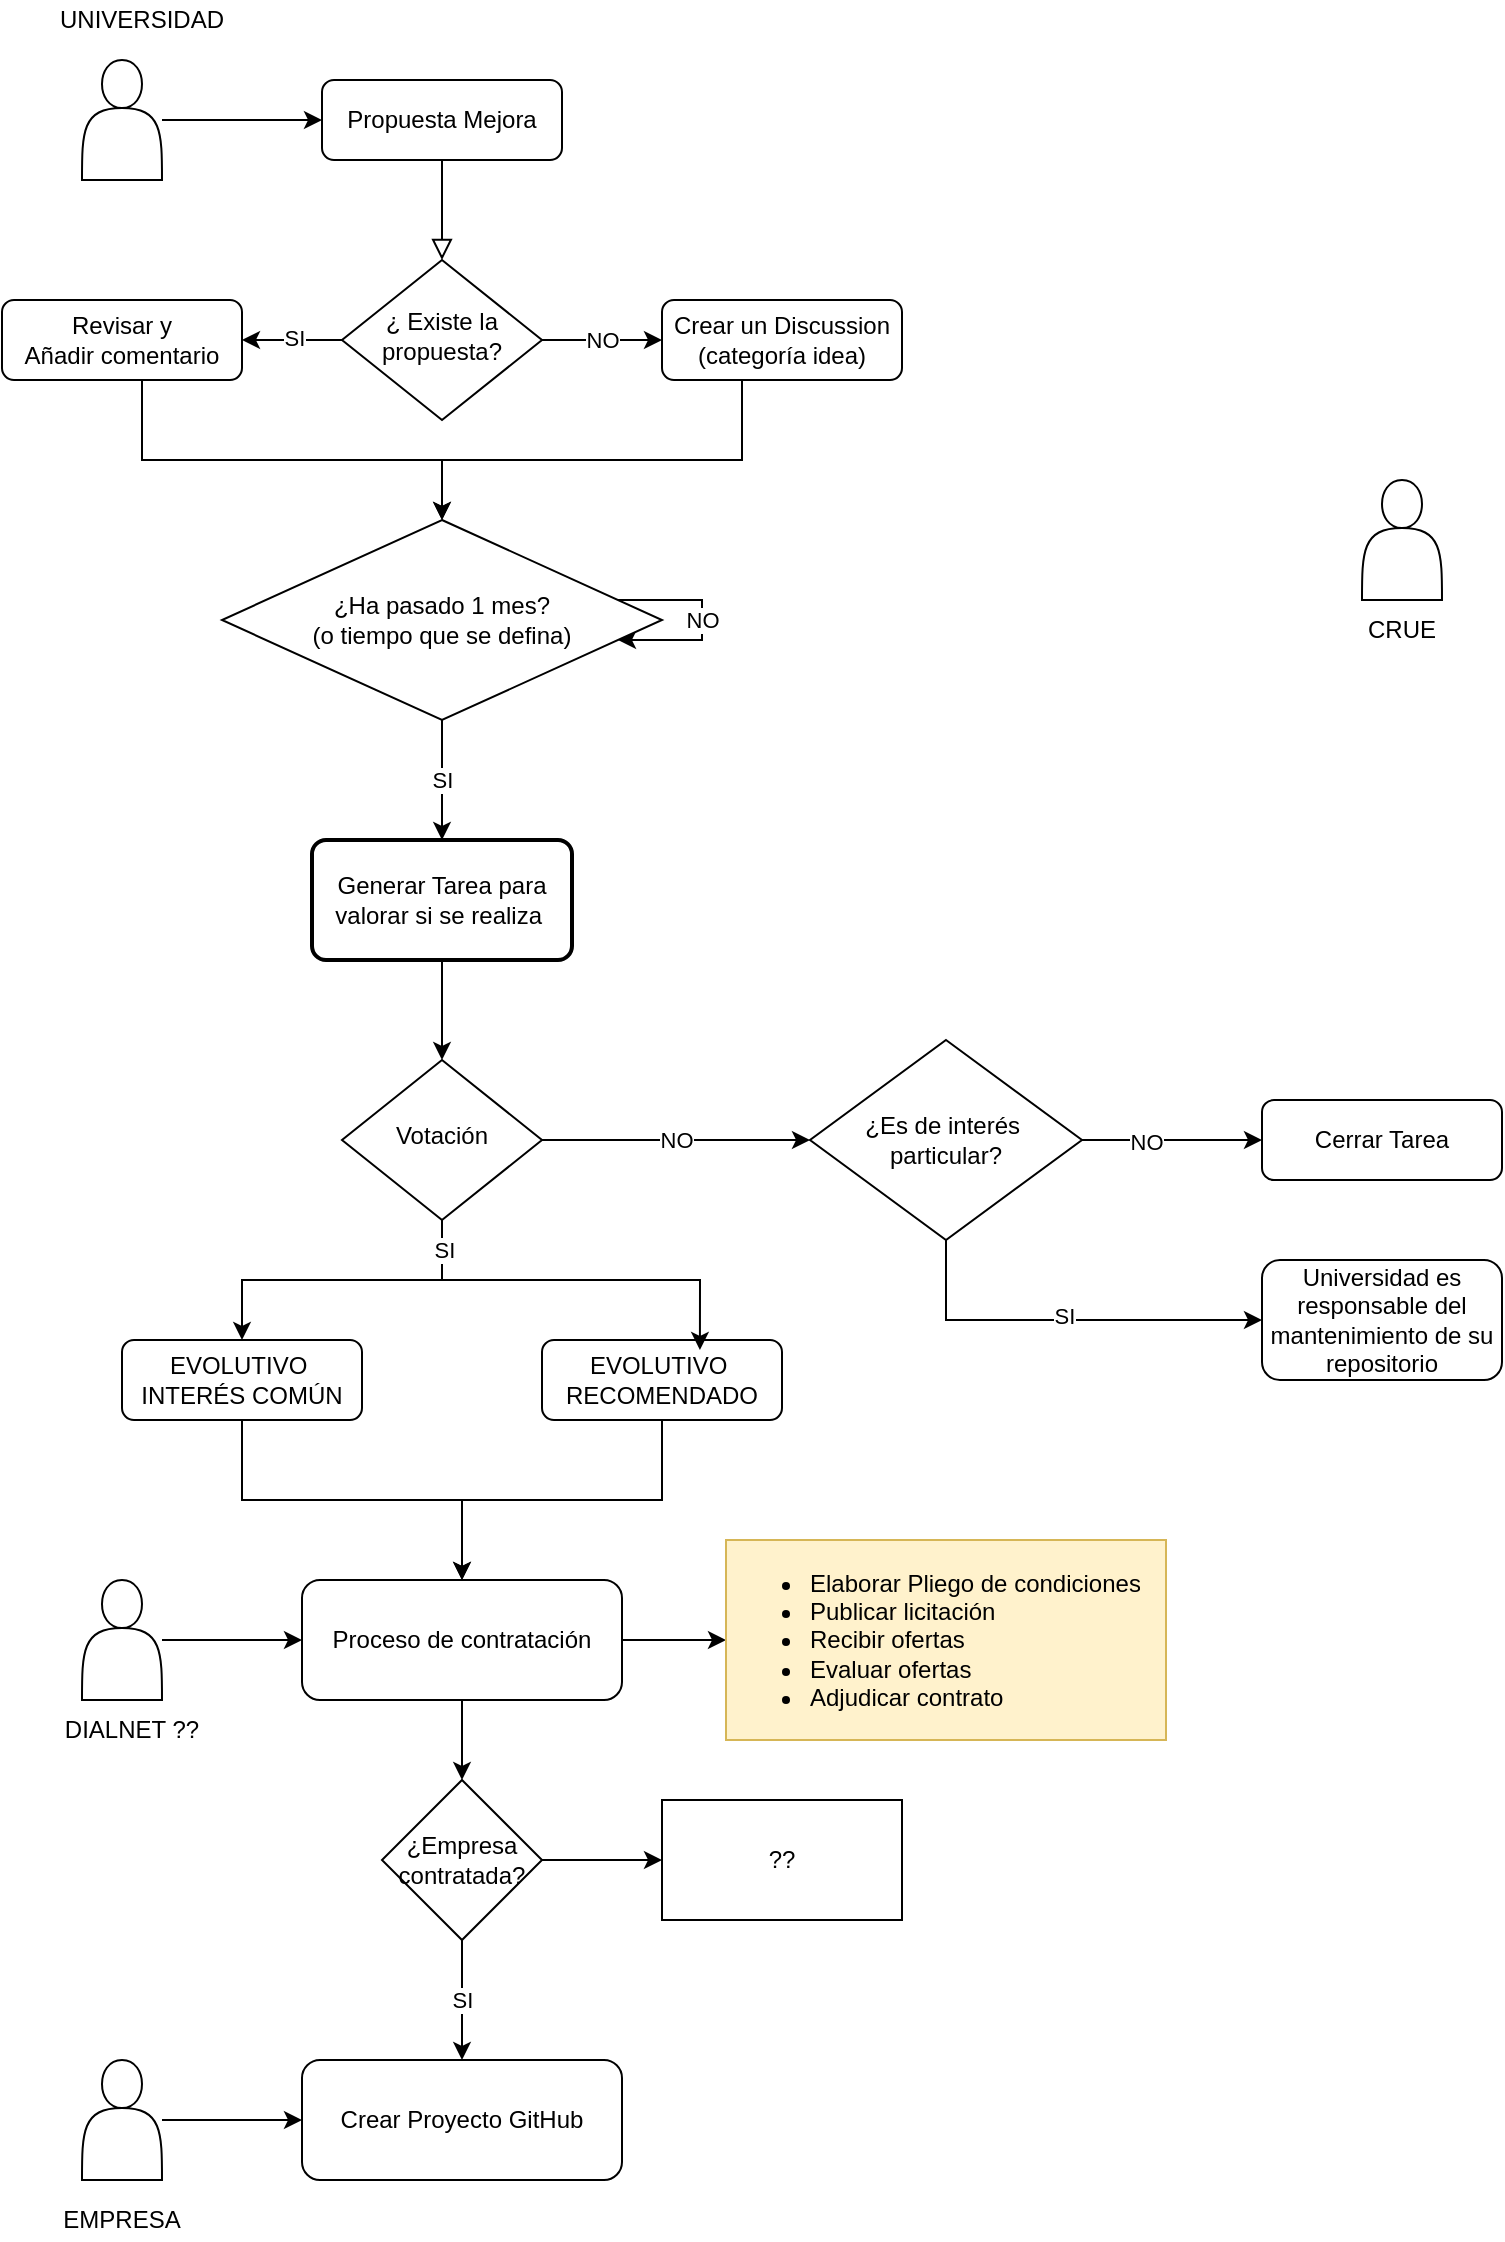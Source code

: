 <mxfile version="24.7.17">
  <diagram id="C5RBs43oDa-KdzZeNtuy" name="Page-1">
    <mxGraphModel dx="1434" dy="940" grid="1" gridSize="10" guides="1" tooltips="1" connect="1" arrows="1" fold="1" page="1" pageScale="1" pageWidth="827" pageHeight="1169" math="0" shadow="0">
      <root>
        <mxCell id="WIyWlLk6GJQsqaUBKTNV-0" />
        <mxCell id="WIyWlLk6GJQsqaUBKTNV-1" parent="WIyWlLk6GJQsqaUBKTNV-0" />
        <mxCell id="WIyWlLk6GJQsqaUBKTNV-2" value="" style="rounded=0;html=1;jettySize=auto;orthogonalLoop=1;fontSize=11;endArrow=block;endFill=0;endSize=8;strokeWidth=1;shadow=0;labelBackgroundColor=none;edgeStyle=orthogonalEdgeStyle;" parent="WIyWlLk6GJQsqaUBKTNV-1" source="WIyWlLk6GJQsqaUBKTNV-3" target="WIyWlLk6GJQsqaUBKTNV-6" edge="1">
          <mxGeometry relative="1" as="geometry" />
        </mxCell>
        <mxCell id="WIyWlLk6GJQsqaUBKTNV-3" value="Propuesta Mejora" style="rounded=1;whiteSpace=wrap;html=1;fontSize=12;glass=0;strokeWidth=1;shadow=0;" parent="WIyWlLk6GJQsqaUBKTNV-1" vertex="1">
          <mxGeometry x="170" y="80" width="120" height="40" as="geometry" />
        </mxCell>
        <mxCell id="33UTWkigAqrjBSKpSig2-37" value="NO" style="edgeStyle=orthogonalEdgeStyle;rounded=0;orthogonalLoop=1;jettySize=auto;html=1;" edge="1" parent="WIyWlLk6GJQsqaUBKTNV-1" source="WIyWlLk6GJQsqaUBKTNV-6" target="WIyWlLk6GJQsqaUBKTNV-7">
          <mxGeometry relative="1" as="geometry" />
        </mxCell>
        <mxCell id="33UTWkigAqrjBSKpSig2-40" value="" style="edgeStyle=orthogonalEdgeStyle;rounded=0;orthogonalLoop=1;jettySize=auto;html=1;" edge="1" parent="WIyWlLk6GJQsqaUBKTNV-1" source="WIyWlLk6GJQsqaUBKTNV-6" target="33UTWkigAqrjBSKpSig2-3">
          <mxGeometry relative="1" as="geometry" />
        </mxCell>
        <mxCell id="33UTWkigAqrjBSKpSig2-41" value="SI" style="edgeLabel;html=1;align=center;verticalAlign=middle;resizable=0;points=[];" vertex="1" connectable="0" parent="33UTWkigAqrjBSKpSig2-40">
          <mxGeometry x="-0.05" y="-1" relative="1" as="geometry">
            <mxPoint as="offset" />
          </mxGeometry>
        </mxCell>
        <mxCell id="WIyWlLk6GJQsqaUBKTNV-6" value="¿ Existe la propuesta?" style="rhombus;whiteSpace=wrap;html=1;shadow=0;fontFamily=Helvetica;fontSize=12;align=center;strokeWidth=1;spacing=6;spacingTop=-4;" parent="WIyWlLk6GJQsqaUBKTNV-1" vertex="1">
          <mxGeometry x="180" y="170" width="100" height="80" as="geometry" />
        </mxCell>
        <mxCell id="WIyWlLk6GJQsqaUBKTNV-7" value="Crear un Discussion&lt;div&gt;(categoría idea)&lt;/div&gt;" style="rounded=1;whiteSpace=wrap;html=1;fontSize=12;glass=0;strokeWidth=1;shadow=0;" parent="WIyWlLk6GJQsqaUBKTNV-1" vertex="1">
          <mxGeometry x="340" y="190" width="120" height="40" as="geometry" />
        </mxCell>
        <mxCell id="33UTWkigAqrjBSKpSig2-35" value="NO" style="edgeStyle=orthogonalEdgeStyle;rounded=0;orthogonalLoop=1;jettySize=auto;html=1;" edge="1" parent="WIyWlLk6GJQsqaUBKTNV-1" source="WIyWlLk6GJQsqaUBKTNV-10" target="33UTWkigAqrjBSKpSig2-47">
          <mxGeometry relative="1" as="geometry">
            <mxPoint x="360" y="610" as="targetPoint" />
          </mxGeometry>
        </mxCell>
        <mxCell id="33UTWkigAqrjBSKpSig2-44" style="edgeStyle=orthogonalEdgeStyle;rounded=0;orthogonalLoop=1;jettySize=auto;html=1;exitX=0.5;exitY=1;exitDx=0;exitDy=0;entryX=0.5;entryY=0;entryDx=0;entryDy=0;" edge="1" parent="WIyWlLk6GJQsqaUBKTNV-1" source="WIyWlLk6GJQsqaUBKTNV-10" target="WIyWlLk6GJQsqaUBKTNV-11">
          <mxGeometry relative="1" as="geometry" />
        </mxCell>
        <mxCell id="WIyWlLk6GJQsqaUBKTNV-10" value="Votación" style="rhombus;whiteSpace=wrap;html=1;shadow=0;fontFamily=Helvetica;fontSize=12;align=center;strokeWidth=1;spacing=6;spacingTop=-4;" parent="WIyWlLk6GJQsqaUBKTNV-1" vertex="1">
          <mxGeometry x="180" y="570" width="100" height="80" as="geometry" />
        </mxCell>
        <mxCell id="33UTWkigAqrjBSKpSig2-61" style="edgeStyle=orthogonalEdgeStyle;rounded=0;orthogonalLoop=1;jettySize=auto;html=1;entryX=0.5;entryY=0;entryDx=0;entryDy=0;" edge="1" parent="WIyWlLk6GJQsqaUBKTNV-1" source="WIyWlLk6GJQsqaUBKTNV-11" target="33UTWkigAqrjBSKpSig2-60">
          <mxGeometry relative="1" as="geometry" />
        </mxCell>
        <mxCell id="WIyWlLk6GJQsqaUBKTNV-11" value="EVOLUTIVO&amp;nbsp;&lt;div&gt;INTERÉS COMÚN&lt;/div&gt;" style="rounded=1;whiteSpace=wrap;html=1;fontSize=12;glass=0;strokeWidth=1;shadow=0;" parent="WIyWlLk6GJQsqaUBKTNV-1" vertex="1">
          <mxGeometry x="70" y="710" width="120" height="40" as="geometry" />
        </mxCell>
        <mxCell id="WIyWlLk6GJQsqaUBKTNV-12" value="Cerrar Tarea" style="rounded=1;whiteSpace=wrap;html=1;fontSize=12;glass=0;strokeWidth=1;shadow=0;" parent="WIyWlLk6GJQsqaUBKTNV-1" vertex="1">
          <mxGeometry x="640" y="590" width="120" height="40" as="geometry" />
        </mxCell>
        <mxCell id="33UTWkigAqrjBSKpSig2-1" style="edgeStyle=orthogonalEdgeStyle;rounded=0;orthogonalLoop=1;jettySize=auto;html=1;entryX=0;entryY=0.5;entryDx=0;entryDy=0;" edge="1" parent="WIyWlLk6GJQsqaUBKTNV-1" source="33UTWkigAqrjBSKpSig2-0" target="WIyWlLk6GJQsqaUBKTNV-3">
          <mxGeometry relative="1" as="geometry" />
        </mxCell>
        <mxCell id="33UTWkigAqrjBSKpSig2-0" value="" style="shape=actor;whiteSpace=wrap;html=1;" vertex="1" parent="WIyWlLk6GJQsqaUBKTNV-1">
          <mxGeometry x="50" y="70" width="40" height="60" as="geometry" />
        </mxCell>
        <UserObject label="UNIVERSIDAD" placeholders="1" name="Variable" id="33UTWkigAqrjBSKpSig2-2">
          <mxCell style="text;html=1;strokeColor=none;fillColor=none;align=center;verticalAlign=middle;whiteSpace=wrap;overflow=hidden;" vertex="1" parent="WIyWlLk6GJQsqaUBKTNV-1">
            <mxGeometry x="30" y="40" width="100" height="20" as="geometry" />
          </mxCell>
        </UserObject>
        <mxCell id="33UTWkigAqrjBSKpSig2-56" value="" style="edgeStyle=orthogonalEdgeStyle;rounded=0;orthogonalLoop=1;jettySize=auto;html=1;" edge="1" parent="WIyWlLk6GJQsqaUBKTNV-1" source="33UTWkigAqrjBSKpSig2-3" target="33UTWkigAqrjBSKpSig2-16">
          <mxGeometry relative="1" as="geometry">
            <mxPoint x="80" y="300" as="targetPoint" />
            <Array as="points">
              <mxPoint x="80" y="270" />
              <mxPoint x="230" y="270" />
            </Array>
          </mxGeometry>
        </mxCell>
        <mxCell id="33UTWkigAqrjBSKpSig2-3" value="Revisar y&lt;div&gt;Añadir comentario&lt;/div&gt;" style="rounded=1;whiteSpace=wrap;html=1;fontSize=12;glass=0;strokeWidth=1;shadow=0;" vertex="1" parent="WIyWlLk6GJQsqaUBKTNV-1">
          <mxGeometry x="10" y="190" width="120" height="40" as="geometry" />
        </mxCell>
        <mxCell id="33UTWkigAqrjBSKpSig2-14" style="edgeStyle=orthogonalEdgeStyle;rounded=0;orthogonalLoop=1;jettySize=auto;html=1;entryX=0.5;entryY=0;entryDx=0;entryDy=0;exitX=0.5;exitY=1;exitDx=0;exitDy=0;" edge="1" parent="WIyWlLk6GJQsqaUBKTNV-1" source="WIyWlLk6GJQsqaUBKTNV-7" target="33UTWkigAqrjBSKpSig2-16">
          <mxGeometry relative="1" as="geometry">
            <mxPoint x="280" y="335" as="targetPoint" />
            <Array as="points">
              <mxPoint x="380" y="230" />
              <mxPoint x="380" y="270" />
              <mxPoint x="230" y="270" />
            </Array>
          </mxGeometry>
        </mxCell>
        <mxCell id="33UTWkigAqrjBSKpSig2-29" value="NO" style="edgeStyle=orthogonalEdgeStyle;rounded=0;orthogonalLoop=1;jettySize=auto;html=1;elbow=vertical;" edge="1" parent="WIyWlLk6GJQsqaUBKTNV-1" source="33UTWkigAqrjBSKpSig2-16" target="33UTWkigAqrjBSKpSig2-16">
          <mxGeometry relative="1" as="geometry">
            <mxPoint x="410" y="350" as="targetPoint" />
          </mxGeometry>
        </mxCell>
        <mxCell id="33UTWkigAqrjBSKpSig2-36" value="SI" style="edgeStyle=orthogonalEdgeStyle;rounded=0;orthogonalLoop=1;jettySize=auto;html=1;" edge="1" parent="WIyWlLk6GJQsqaUBKTNV-1" source="33UTWkigAqrjBSKpSig2-16" target="33UTWkigAqrjBSKpSig2-23">
          <mxGeometry relative="1" as="geometry" />
        </mxCell>
        <mxCell id="33UTWkigAqrjBSKpSig2-16" value="¿Ha pasado 1 mes?&lt;div&gt;(o tiempo que se defina)&lt;/div&gt;" style="rhombus;whiteSpace=wrap;html=1;" vertex="1" parent="WIyWlLk6GJQsqaUBKTNV-1">
          <mxGeometry x="120" y="300" width="220" height="100" as="geometry" />
        </mxCell>
        <mxCell id="33UTWkigAqrjBSKpSig2-32" value="" style="edgeStyle=orthogonalEdgeStyle;rounded=0;orthogonalLoop=1;jettySize=auto;html=1;" edge="1" parent="WIyWlLk6GJQsqaUBKTNV-1" source="33UTWkigAqrjBSKpSig2-23" target="WIyWlLk6GJQsqaUBKTNV-10">
          <mxGeometry relative="1" as="geometry" />
        </mxCell>
        <mxCell id="33UTWkigAqrjBSKpSig2-23" value="Generar Tarea para valorar si se realiza&amp;nbsp;" style="rounded=1;whiteSpace=wrap;html=1;absoluteArcSize=1;arcSize=14;strokeWidth=2;" vertex="1" parent="WIyWlLk6GJQsqaUBKTNV-1">
          <mxGeometry x="165" y="460" width="130" height="60" as="geometry" />
        </mxCell>
        <mxCell id="33UTWkigAqrjBSKpSig2-62" style="edgeStyle=orthogonalEdgeStyle;rounded=0;orthogonalLoop=1;jettySize=auto;html=1;entryX=0.5;entryY=0;entryDx=0;entryDy=0;" edge="1" parent="WIyWlLk6GJQsqaUBKTNV-1" source="33UTWkigAqrjBSKpSig2-33" target="33UTWkigAqrjBSKpSig2-60">
          <mxGeometry relative="1" as="geometry" />
        </mxCell>
        <mxCell id="33UTWkigAqrjBSKpSig2-33" value="EVOLUTIVO&amp;nbsp;&lt;div&gt;RECOMENDADO&lt;/div&gt;" style="rounded=1;whiteSpace=wrap;html=1;fontSize=12;glass=0;strokeWidth=1;shadow=0;" vertex="1" parent="WIyWlLk6GJQsqaUBKTNV-1">
          <mxGeometry x="280" y="710" width="120" height="40" as="geometry" />
        </mxCell>
        <mxCell id="33UTWkigAqrjBSKpSig2-43" style="edgeStyle=orthogonalEdgeStyle;rounded=0;orthogonalLoop=1;jettySize=auto;html=1;exitX=0.5;exitY=1;exitDx=0;exitDy=0;entryX=0.658;entryY=0.125;entryDx=0;entryDy=0;entryPerimeter=0;" edge="1" parent="WIyWlLk6GJQsqaUBKTNV-1" source="WIyWlLk6GJQsqaUBKTNV-10" target="33UTWkigAqrjBSKpSig2-33">
          <mxGeometry relative="1" as="geometry" />
        </mxCell>
        <mxCell id="33UTWkigAqrjBSKpSig2-45" value="SI" style="edgeLabel;html=1;align=center;verticalAlign=middle;resizable=0;points=[];" vertex="1" connectable="0" parent="33UTWkigAqrjBSKpSig2-43">
          <mxGeometry x="-0.845" y="1" relative="1" as="geometry">
            <mxPoint as="offset" />
          </mxGeometry>
        </mxCell>
        <mxCell id="33UTWkigAqrjBSKpSig2-49" value="" style="edgeStyle=orthogonalEdgeStyle;rounded=0;orthogonalLoop=1;jettySize=auto;html=1;" edge="1" parent="WIyWlLk6GJQsqaUBKTNV-1" source="33UTWkigAqrjBSKpSig2-47" target="WIyWlLk6GJQsqaUBKTNV-12">
          <mxGeometry relative="1" as="geometry" />
        </mxCell>
        <mxCell id="33UTWkigAqrjBSKpSig2-54" value="NO" style="edgeLabel;html=1;align=center;verticalAlign=middle;resizable=0;points=[];" vertex="1" connectable="0" parent="33UTWkigAqrjBSKpSig2-49">
          <mxGeometry x="-0.289" y="-1" relative="1" as="geometry">
            <mxPoint as="offset" />
          </mxGeometry>
        </mxCell>
        <mxCell id="33UTWkigAqrjBSKpSig2-51" value="" style="edgeStyle=orthogonalEdgeStyle;rounded=0;orthogonalLoop=1;jettySize=auto;html=1;entryX=0;entryY=0.5;entryDx=0;entryDy=0;exitX=0.5;exitY=1;exitDx=0;exitDy=0;" edge="1" parent="WIyWlLk6GJQsqaUBKTNV-1" source="33UTWkigAqrjBSKpSig2-47" target="33UTWkigAqrjBSKpSig2-48">
          <mxGeometry relative="1" as="geometry">
            <mxPoint x="482" y="760" as="targetPoint" />
          </mxGeometry>
        </mxCell>
        <mxCell id="33UTWkigAqrjBSKpSig2-53" value="SI" style="edgeLabel;html=1;align=center;verticalAlign=middle;resizable=0;points=[];" vertex="1" connectable="0" parent="33UTWkigAqrjBSKpSig2-51">
          <mxGeometry y="2" relative="1" as="geometry">
            <mxPoint as="offset" />
          </mxGeometry>
        </mxCell>
        <mxCell id="33UTWkigAqrjBSKpSig2-47" value="¿Es de interés&amp;nbsp;&lt;div&gt;particular?&lt;/div&gt;" style="rhombus;whiteSpace=wrap;html=1;" vertex="1" parent="WIyWlLk6GJQsqaUBKTNV-1">
          <mxGeometry x="414" y="560" width="136" height="100" as="geometry" />
        </mxCell>
        <mxCell id="33UTWkigAqrjBSKpSig2-48" value="Universidad es&lt;div&gt;responsable del mantenimiento de su repositorio&lt;/div&gt;" style="rounded=1;whiteSpace=wrap;html=1;fontSize=12;glass=0;strokeWidth=1;shadow=0;" vertex="1" parent="WIyWlLk6GJQsqaUBKTNV-1">
          <mxGeometry x="640" y="670" width="120" height="60" as="geometry" />
        </mxCell>
        <mxCell id="33UTWkigAqrjBSKpSig2-83" value="" style="edgeStyle=orthogonalEdgeStyle;rounded=0;orthogonalLoop=1;jettySize=auto;html=1;" edge="1" parent="WIyWlLk6GJQsqaUBKTNV-1" source="33UTWkigAqrjBSKpSig2-60" target="33UTWkigAqrjBSKpSig2-82">
          <mxGeometry relative="1" as="geometry" />
        </mxCell>
        <mxCell id="33UTWkigAqrjBSKpSig2-85" value="" style="edgeStyle=orthogonalEdgeStyle;rounded=0;orthogonalLoop=1;jettySize=auto;html=1;" edge="1" parent="WIyWlLk6GJQsqaUBKTNV-1" source="33UTWkigAqrjBSKpSig2-60" target="33UTWkigAqrjBSKpSig2-84">
          <mxGeometry relative="1" as="geometry" />
        </mxCell>
        <mxCell id="33UTWkigAqrjBSKpSig2-60" value="Proceso de contratación" style="rounded=1;whiteSpace=wrap;html=1;" vertex="1" parent="WIyWlLk6GJQsqaUBKTNV-1">
          <mxGeometry x="160" y="830" width="160" height="60" as="geometry" />
        </mxCell>
        <mxCell id="33UTWkigAqrjBSKpSig2-63" value="Crear Proyecto GitHub" style="rounded=1;whiteSpace=wrap;html=1;" vertex="1" parent="WIyWlLk6GJQsqaUBKTNV-1">
          <mxGeometry x="160" y="1070" width="160" height="60" as="geometry" />
        </mxCell>
        <mxCell id="33UTWkigAqrjBSKpSig2-66" value="" style="edgeStyle=orthogonalEdgeStyle;rounded=0;orthogonalLoop=1;jettySize=auto;html=1;" edge="1" parent="WIyWlLk6GJQsqaUBKTNV-1" source="33UTWkigAqrjBSKpSig2-65" target="33UTWkigAqrjBSKpSig2-60">
          <mxGeometry relative="1" as="geometry" />
        </mxCell>
        <mxCell id="33UTWkigAqrjBSKpSig2-65" value="" style="shape=actor;whiteSpace=wrap;html=1;" vertex="1" parent="WIyWlLk6GJQsqaUBKTNV-1">
          <mxGeometry x="50" y="830" width="40" height="60" as="geometry" />
        </mxCell>
        <mxCell id="33UTWkigAqrjBSKpSig2-68" value="DIALNET ??" style="text;html=1;align=center;verticalAlign=middle;whiteSpace=wrap;rounded=0;" vertex="1" parent="WIyWlLk6GJQsqaUBKTNV-1">
          <mxGeometry x="30" y="890" width="90" height="30" as="geometry" />
        </mxCell>
        <mxCell id="33UTWkigAqrjBSKpSig2-82" value="&lt;ul&gt;&lt;li&gt;Elaborar Pliego de condiciones&lt;/li&gt;&lt;li&gt;Publicar licitación&lt;/li&gt;&lt;li&gt;Recibir ofertas&lt;/li&gt;&lt;li&gt;Evaluar ofertas&lt;/li&gt;&lt;li&gt;Adjudicar contrato&lt;/li&gt;&lt;/ul&gt;" style="text;strokeColor=#d6b656;fillColor=#fff2cc;html=1;whiteSpace=wrap;verticalAlign=middle;overflow=hidden;" vertex="1" parent="WIyWlLk6GJQsqaUBKTNV-1">
          <mxGeometry x="372" y="810" width="220" height="100" as="geometry" />
        </mxCell>
        <mxCell id="33UTWkigAqrjBSKpSig2-86" value="SI" style="edgeStyle=orthogonalEdgeStyle;rounded=0;orthogonalLoop=1;jettySize=auto;html=1;" edge="1" parent="WIyWlLk6GJQsqaUBKTNV-1" source="33UTWkigAqrjBSKpSig2-84" target="33UTWkigAqrjBSKpSig2-63">
          <mxGeometry relative="1" as="geometry" />
        </mxCell>
        <mxCell id="33UTWkigAqrjBSKpSig2-102" value="" style="edgeStyle=orthogonalEdgeStyle;rounded=0;orthogonalLoop=1;jettySize=auto;html=1;" edge="1" parent="WIyWlLk6GJQsqaUBKTNV-1" source="33UTWkigAqrjBSKpSig2-84" target="33UTWkigAqrjBSKpSig2-101">
          <mxGeometry relative="1" as="geometry" />
        </mxCell>
        <mxCell id="33UTWkigAqrjBSKpSig2-84" value="¿Empresa contratada?" style="rhombus;whiteSpace=wrap;html=1;" vertex="1" parent="WIyWlLk6GJQsqaUBKTNV-1">
          <mxGeometry x="200" y="930" width="80" height="80" as="geometry" />
        </mxCell>
        <mxCell id="33UTWkigAqrjBSKpSig2-92" value="" style="edgeStyle=orthogonalEdgeStyle;rounded=0;orthogonalLoop=1;jettySize=auto;html=1;" edge="1" parent="WIyWlLk6GJQsqaUBKTNV-1" source="33UTWkigAqrjBSKpSig2-88" target="33UTWkigAqrjBSKpSig2-63">
          <mxGeometry relative="1" as="geometry" />
        </mxCell>
        <mxCell id="33UTWkigAqrjBSKpSig2-88" value="" style="shape=actor;whiteSpace=wrap;html=1;" vertex="1" parent="WIyWlLk6GJQsqaUBKTNV-1">
          <mxGeometry x="50" y="1070" width="40" height="60" as="geometry" />
        </mxCell>
        <mxCell id="33UTWkigAqrjBSKpSig2-89" value="EMPRESA" style="text;html=1;align=center;verticalAlign=middle;whiteSpace=wrap;rounded=0;" vertex="1" parent="WIyWlLk6GJQsqaUBKTNV-1">
          <mxGeometry x="20" y="1140" width="100" height="20" as="geometry" />
        </mxCell>
        <mxCell id="33UTWkigAqrjBSKpSig2-93" value="" style="shape=actor;whiteSpace=wrap;html=1;" vertex="1" parent="WIyWlLk6GJQsqaUBKTNV-1">
          <mxGeometry x="690" y="280" width="40" height="60" as="geometry" />
        </mxCell>
        <mxCell id="33UTWkigAqrjBSKpSig2-97" value="CRUE" style="text;html=1;align=center;verticalAlign=middle;whiteSpace=wrap;rounded=0;" vertex="1" parent="WIyWlLk6GJQsqaUBKTNV-1">
          <mxGeometry x="680" y="340" width="60" height="30" as="geometry" />
        </mxCell>
        <mxCell id="33UTWkigAqrjBSKpSig2-101" value="??" style="whiteSpace=wrap;html=1;" vertex="1" parent="WIyWlLk6GJQsqaUBKTNV-1">
          <mxGeometry x="340" y="940" width="120" height="60" as="geometry" />
        </mxCell>
      </root>
    </mxGraphModel>
  </diagram>
</mxfile>
